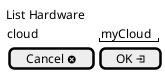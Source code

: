 @startuml

salt
{
  List Hardware
  {
      cloud | "myCloud"
      [ Cancel <&circle-x>] | [ OK <&account-login> ]
  }
}

@enduml
